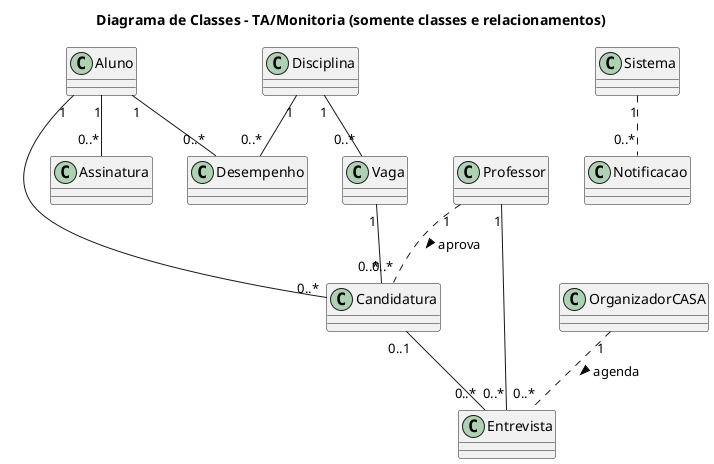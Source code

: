 @startuml
title Diagrama de Classes – TA/Monitoria (somente classes e relacionamentos)

class Aluno
class Professor
class OrganizadorCASA
class Disciplina
class Vaga
class Candidatura
class Entrevista
class Assinatura
class Desempenho
class Notificacao
class Sistema

Aluno "1" -- "0..*" Candidatura
Disciplina "1" -- "0..*" Vaga
Vaga "1" -- "0..*" Candidatura
Professor "1" -- "0..*" Entrevista
Candidatura "0..1" -- "0..*" Entrevista
Aluno "1" -- "0..*" Assinatura
Aluno "1" -- "0..*" Desempenho
Disciplina "1" -- "0..*" Desempenho
Sistema "1" .. "0..*" Notificacao
OrganizadorCASA "1" .. "0..*" Entrevista : agenda >
Professor "1" .. "0..*" Candidatura : aprova >

@enduml
